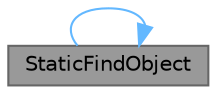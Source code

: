 digraph "StaticFindObject"
{
 // INTERACTIVE_SVG=YES
 // LATEX_PDF_SIZE
  bgcolor="transparent";
  edge [fontname=Helvetica,fontsize=10,labelfontname=Helvetica,labelfontsize=10];
  node [fontname=Helvetica,fontsize=10,shape=box,height=0.2,width=0.4];
  rankdir="LR";
  Node1 [id="Node000001",label="StaticFindObject",height=0.2,width=0.4,color="gray40", fillcolor="grey60", style="filled", fontcolor="black",tooltip="Tries to find an object in memory."];
  Node1 -> Node1 [id="edge1_Node000001_Node000001",color="steelblue1",style="solid",tooltip=" "];
}
